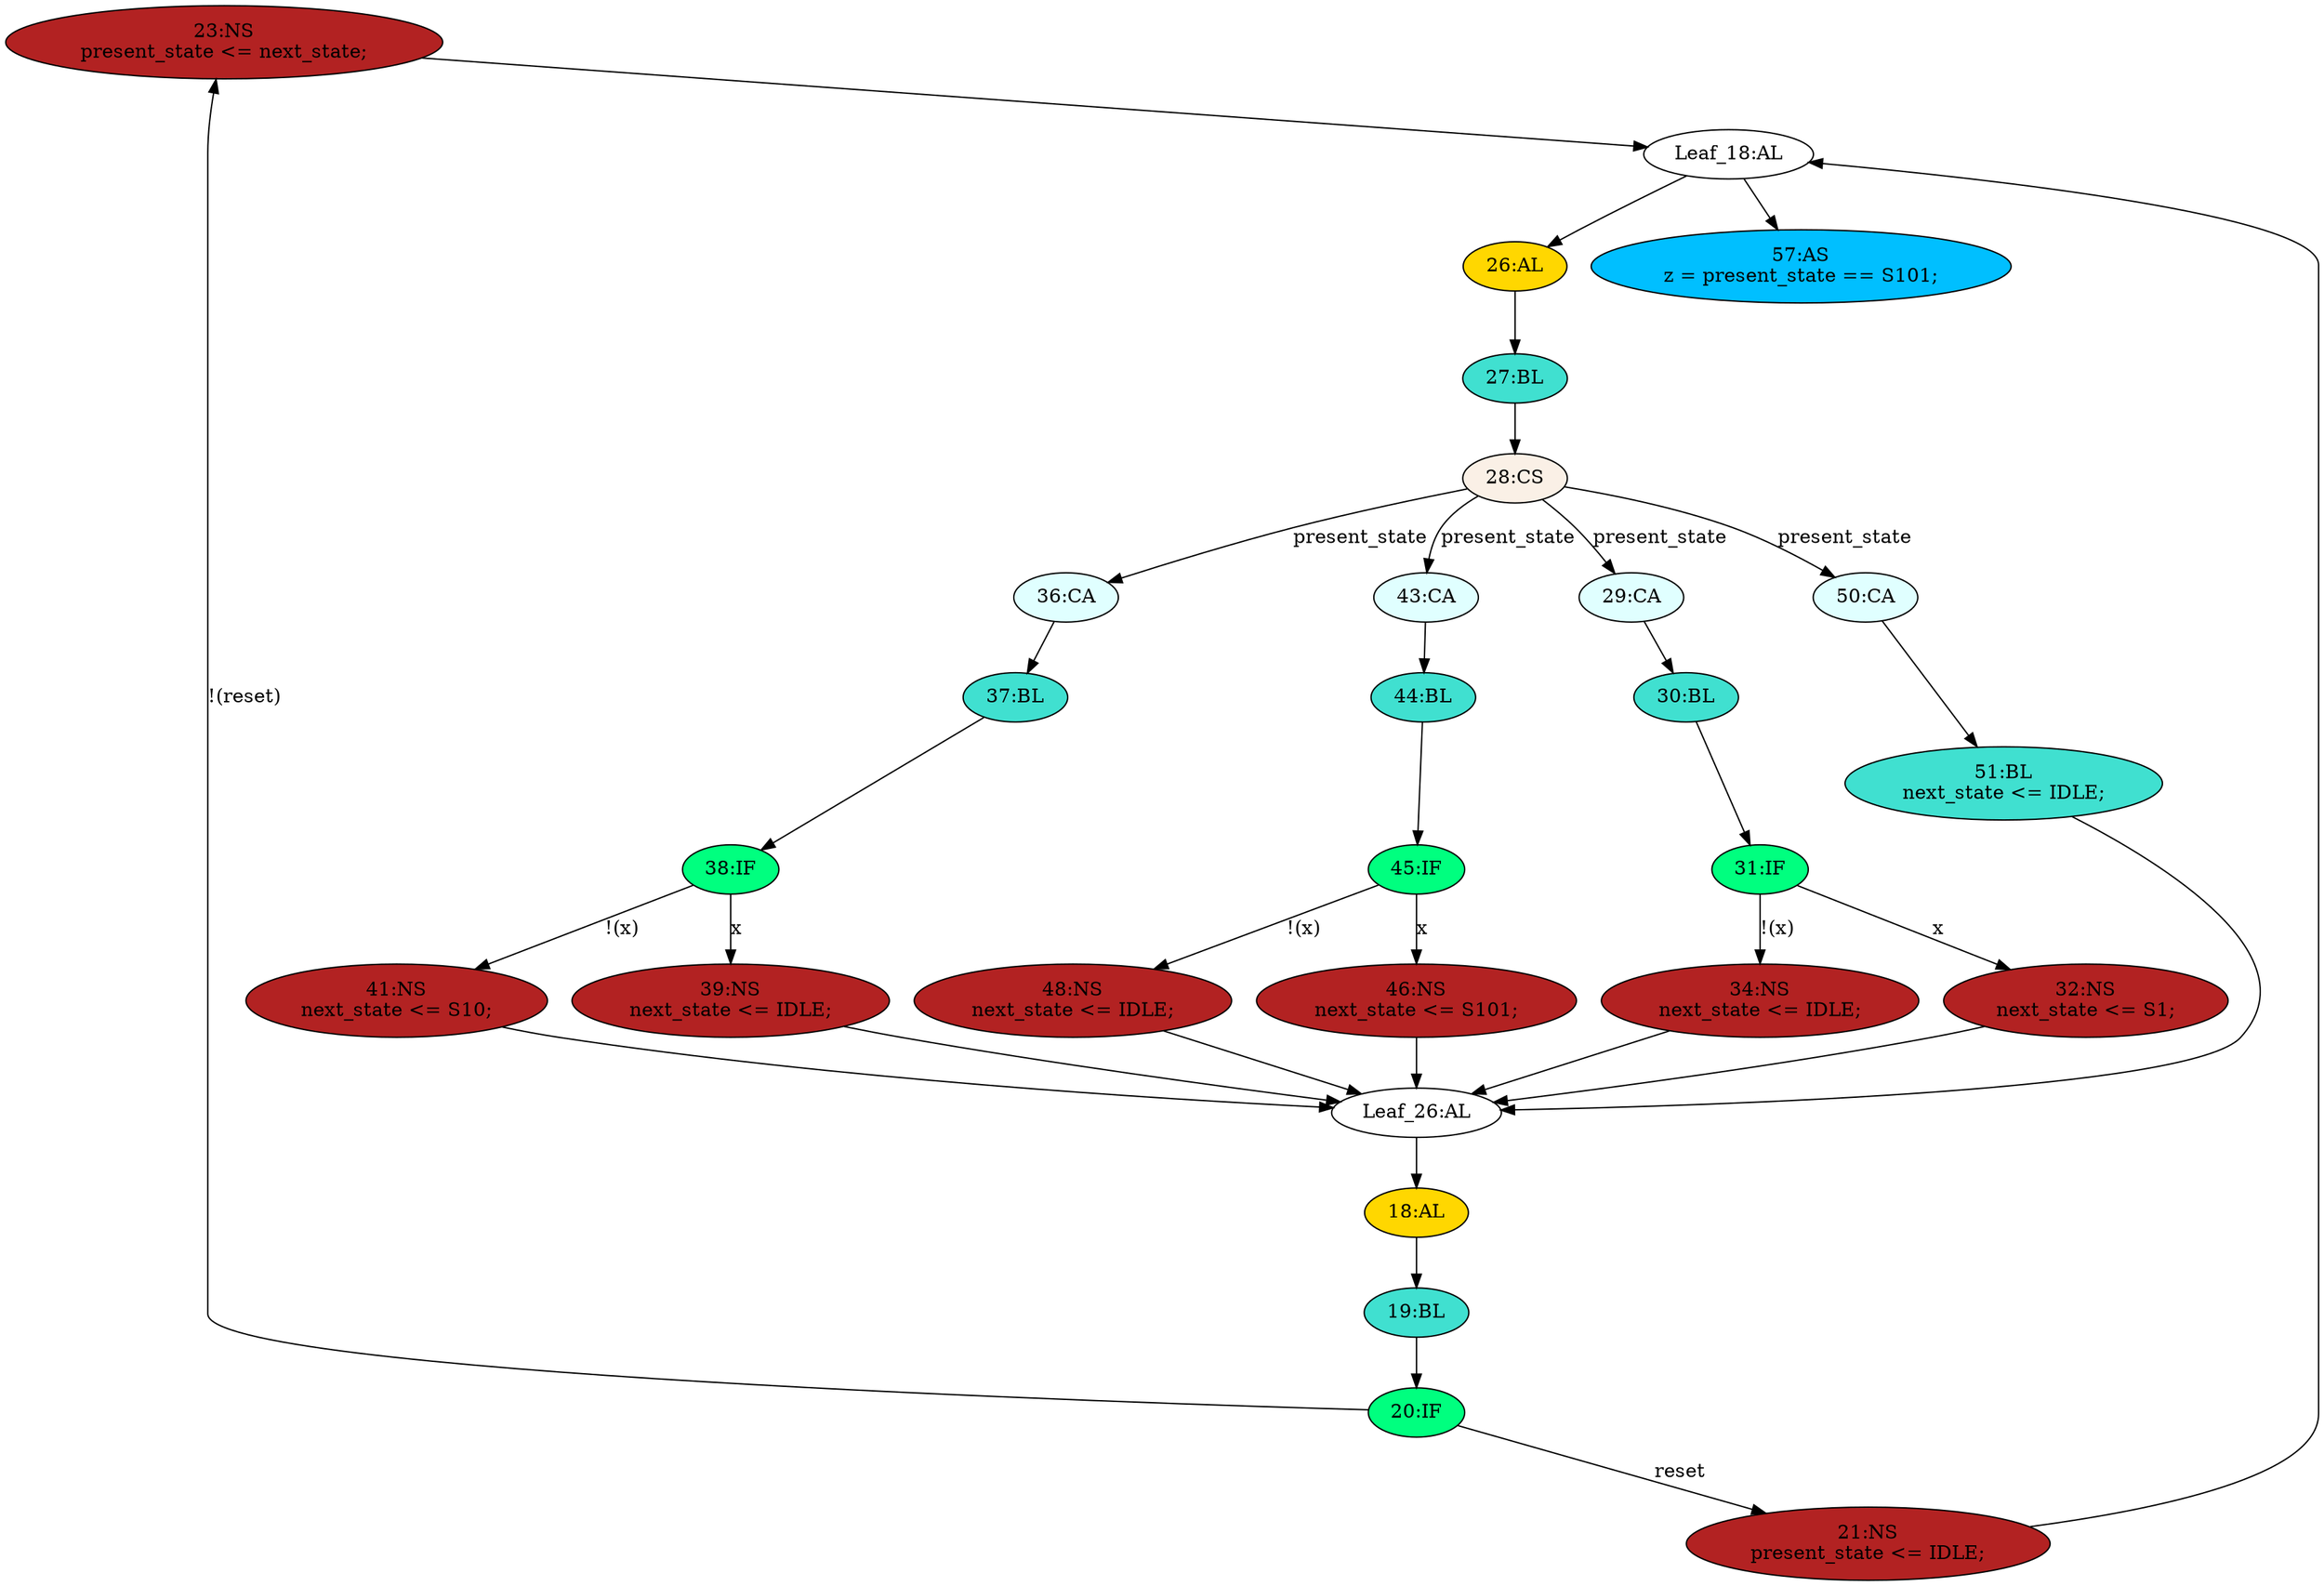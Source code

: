 strict digraph "compose( ,  )" {
	node [label="\N"];
	"23:NS"	[ast="<pyverilog.vparser.ast.NonblockingSubstitution object at 0x7f2ae7eb1650>",
		fillcolor=firebrick,
		label="23:NS
present_state <= next_state;",
		statements="[<pyverilog.vparser.ast.NonblockingSubstitution object at 0x7f2ae7eb1650>]",
		style=filled,
		typ=NonblockingSubstitution];
	"Leaf_18:AL"	[def_var="['present_state']",
		label="Leaf_18:AL"];
	"23:NS" -> "Leaf_18:AL"	[cond="[]",
		lineno=None];
	"57:AS"	[ast="<pyverilog.vparser.ast.Assign object at 0x7f2ae7b18450>",
		def_var="['z']",
		fillcolor=deepskyblue,
		label="57:AS
z = present_state == S101;",
		statements="[]",
		style=filled,
		typ=Assign,
		use_var="['present_state']"];
	"Leaf_18:AL" -> "57:AS";
	"26:AL"	[ast="<pyverilog.vparser.ast.Always object at 0x7f2ae7ebd6d0>",
		clk_sens=False,
		fillcolor=gold,
		label="26:AL",
		sens="[]",
		statements="[]",
		style=filled,
		typ=Always,
		use_var="['x', 'present_state']"];
	"Leaf_18:AL" -> "26:AL";
	"38:IF"	[ast="<pyverilog.vparser.ast.IfStatement object at 0x7f2ae7f2a150>",
		fillcolor=springgreen,
		label="38:IF",
		statements="[]",
		style=filled,
		typ=IfStatement];
	"39:NS"	[ast="<pyverilog.vparser.ast.NonblockingSubstitution object at 0x7f2ae7f2a310>",
		fillcolor=firebrick,
		label="39:NS
next_state <= IDLE;",
		statements="[<pyverilog.vparser.ast.NonblockingSubstitution object at 0x7f2ae7f2a310>]",
		style=filled,
		typ=NonblockingSubstitution];
	"38:IF" -> "39:NS"	[cond="['x']",
		label=x,
		lineno=38];
	"41:NS"	[ast="<pyverilog.vparser.ast.NonblockingSubstitution object at 0x7f2ae7b18a10>",
		fillcolor=firebrick,
		label="41:NS
next_state <= S10;",
		statements="[<pyverilog.vparser.ast.NonblockingSubstitution object at 0x7f2ae7b18a10>]",
		style=filled,
		typ=NonblockingSubstitution];
	"38:IF" -> "41:NS"	[cond="['x']",
		label="!(x)",
		lineno=38];
	"19:BL"	[ast="<pyverilog.vparser.ast.Block object at 0x7f2ae7ea3210>",
		fillcolor=turquoise,
		label="19:BL",
		statements="[]",
		style=filled,
		typ=Block];
	"20:IF"	[ast="<pyverilog.vparser.ast.IfStatement object at 0x7f2ae7eb1150>",
		fillcolor=springgreen,
		label="20:IF",
		statements="[]",
		style=filled,
		typ=IfStatement];
	"19:BL" -> "20:IF"	[cond="[]",
		lineno=None];
	"32:NS"	[ast="<pyverilog.vparser.ast.NonblockingSubstitution object at 0x7f2ae7ea6090>",
		fillcolor=firebrick,
		label="32:NS
next_state <= S1;",
		statements="[<pyverilog.vparser.ast.NonblockingSubstitution object at 0x7f2ae7ea6090>]",
		style=filled,
		typ=NonblockingSubstitution];
	"Leaf_26:AL"	[def_var="['next_state']",
		label="Leaf_26:AL"];
	"32:NS" -> "Leaf_26:AL"	[cond="[]",
		lineno=None];
	"20:IF" -> "23:NS"	[cond="['reset']",
		label="!(reset)",
		lineno=20];
	"21:NS"	[ast="<pyverilog.vparser.ast.NonblockingSubstitution object at 0x7f2ae7e4ecd0>",
		fillcolor=firebrick,
		label="21:NS
present_state <= IDLE;",
		statements="[<pyverilog.vparser.ast.NonblockingSubstitution object at 0x7f2ae7e4ecd0>]",
		style=filled,
		typ=NonblockingSubstitution];
	"20:IF" -> "21:NS"	[cond="['reset']",
		label=reset,
		lineno=20];
	"48:NS"	[ast="<pyverilog.vparser.ast.NonblockingSubstitution object at 0x7f2ae7b18890>",
		fillcolor=firebrick,
		label="48:NS
next_state <= IDLE;",
		statements="[<pyverilog.vparser.ast.NonblockingSubstitution object at 0x7f2ae7b18890>]",
		style=filled,
		typ=NonblockingSubstitution];
	"48:NS" -> "Leaf_26:AL"	[cond="[]",
		lineno=None];
	"36:CA"	[ast="<pyverilog.vparser.ast.Case object at 0x7f2ae973f450>",
		fillcolor=lightcyan,
		label="36:CA",
		statements="[]",
		style=filled,
		typ=Case];
	"37:BL"	[ast="<pyverilog.vparser.ast.Block object at 0x7f2ae7f2ad90>",
		fillcolor=turquoise,
		label="37:BL",
		statements="[]",
		style=filled,
		typ=Block];
	"36:CA" -> "37:BL"	[cond="[]",
		lineno=None];
	"34:NS"	[ast="<pyverilog.vparser.ast.NonblockingSubstitution object at 0x7f2aebdc5d10>",
		fillcolor=firebrick,
		label="34:NS
next_state <= IDLE;",
		statements="[<pyverilog.vparser.ast.NonblockingSubstitution object at 0x7f2aebdc5d10>]",
		style=filled,
		typ=NonblockingSubstitution];
	"34:NS" -> "Leaf_26:AL"	[cond="[]",
		lineno=None];
	"44:BL"	[ast="<pyverilog.vparser.ast.Block object at 0x7f2ae7b18c90>",
		fillcolor=turquoise,
		label="44:BL",
		statements="[]",
		style=filled,
		typ=Block];
	"45:IF"	[ast="<pyverilog.vparser.ast.IfStatement object at 0x7f2ae7b18610>",
		fillcolor=springgreen,
		label="45:IF",
		statements="[]",
		style=filled,
		typ=IfStatement];
	"44:BL" -> "45:IF"	[cond="[]",
		lineno=None];
	"29:CA"	[ast="<pyverilog.vparser.ast.Case object at 0x7f2ae7ebd610>",
		fillcolor=lightcyan,
		label="29:CA",
		statements="[]",
		style=filled,
		typ=Case];
	"30:BL"	[ast="<pyverilog.vparser.ast.Block object at 0x7f2ae7ebdd10>",
		fillcolor=turquoise,
		label="30:BL",
		statements="[]",
		style=filled,
		typ=Block];
	"29:CA" -> "30:BL"	[cond="[]",
		lineno=None];
	"31:IF"	[ast="<pyverilog.vparser.ast.IfStatement object at 0x7f2ae7ea6350>",
		fillcolor=springgreen,
		label="31:IF",
		statements="[]",
		style=filled,
		typ=IfStatement];
	"30:BL" -> "31:IF"	[cond="[]",
		lineno=None];
	"50:CA"	[ast="<pyverilog.vparser.ast.Case object at 0x7f2ae7b18d50>",
		fillcolor=lightcyan,
		label="50:CA",
		statements="[]",
		style=filled,
		typ=Case];
	"51:BL"	[ast="<pyverilog.vparser.ast.Block object at 0x7f2ae7b18f10>",
		fillcolor=turquoise,
		label="51:BL
next_state <= IDLE;",
		statements="[<pyverilog.vparser.ast.NonblockingSubstitution object at 0x7f2ae7b18910>]",
		style=filled,
		typ=Block];
	"50:CA" -> "51:BL"	[cond="[]",
		lineno=None];
	"46:NS"	[ast="<pyverilog.vparser.ast.NonblockingSubstitution object at 0x7f2ae7b18810>",
		fillcolor=firebrick,
		label="46:NS
next_state <= S101;",
		statements="[<pyverilog.vparser.ast.NonblockingSubstitution object at 0x7f2ae7b18810>]",
		style=filled,
		typ=NonblockingSubstitution];
	"46:NS" -> "Leaf_26:AL"	[cond="[]",
		lineno=None];
	"27:BL"	[ast="<pyverilog.vparser.ast.Block object at 0x7f2ae7ebd4d0>",
		fillcolor=turquoise,
		label="27:BL",
		statements="[]",
		style=filled,
		typ=Block];
	"28:CS"	[ast="<pyverilog.vparser.ast.CaseStatement object at 0x7f2ae7b18b50>",
		fillcolor=linen,
		label="28:CS",
		statements="[]",
		style=filled,
		typ=CaseStatement];
	"27:BL" -> "28:CS"	[cond="[]",
		lineno=None];
	"39:NS" -> "Leaf_26:AL"	[cond="[]",
		lineno=None];
	"18:AL"	[ast="<pyverilog.vparser.ast.Always object at 0x7f2ae7ea3e10>",
		clk_sens=True,
		fillcolor=gold,
		label="18:AL",
		sens="['clk']",
		statements="[]",
		style=filled,
		typ=Always,
		use_var="['reset', 'next_state']"];
	"18:AL" -> "19:BL"	[cond="[]",
		lineno=None];
	"51:BL" -> "Leaf_26:AL"	[cond="[]",
		lineno=None];
	"45:IF" -> "48:NS"	[cond="['x']",
		label="!(x)",
		lineno=45];
	"45:IF" -> "46:NS"	[cond="['x']",
		label=x,
		lineno=45];
	"26:AL" -> "27:BL"	[cond="[]",
		lineno=None];
	"Leaf_26:AL" -> "18:AL";
	"31:IF" -> "32:NS"	[cond="['x']",
		label=x,
		lineno=31];
	"31:IF" -> "34:NS"	[cond="['x']",
		label="!(x)",
		lineno=31];
	"28:CS" -> "36:CA"	[cond="['present_state']",
		label=present_state,
		lineno=28];
	"28:CS" -> "29:CA"	[cond="['present_state']",
		label=present_state,
		lineno=28];
	"28:CS" -> "50:CA"	[cond="['present_state']",
		label=present_state,
		lineno=28];
	"43:CA"	[ast="<pyverilog.vparser.ast.Case object at 0x7f2ae7b18b10>",
		fillcolor=lightcyan,
		label="43:CA",
		statements="[]",
		style=filled,
		typ=Case];
	"28:CS" -> "43:CA"	[cond="['present_state']",
		label=present_state,
		lineno=28];
	"43:CA" -> "44:BL"	[cond="[]",
		lineno=None];
	"37:BL" -> "38:IF"	[cond="[]",
		lineno=None];
	"41:NS" -> "Leaf_26:AL"	[cond="[]",
		lineno=None];
	"21:NS" -> "Leaf_18:AL"	[cond="[]",
		lineno=None];
}
